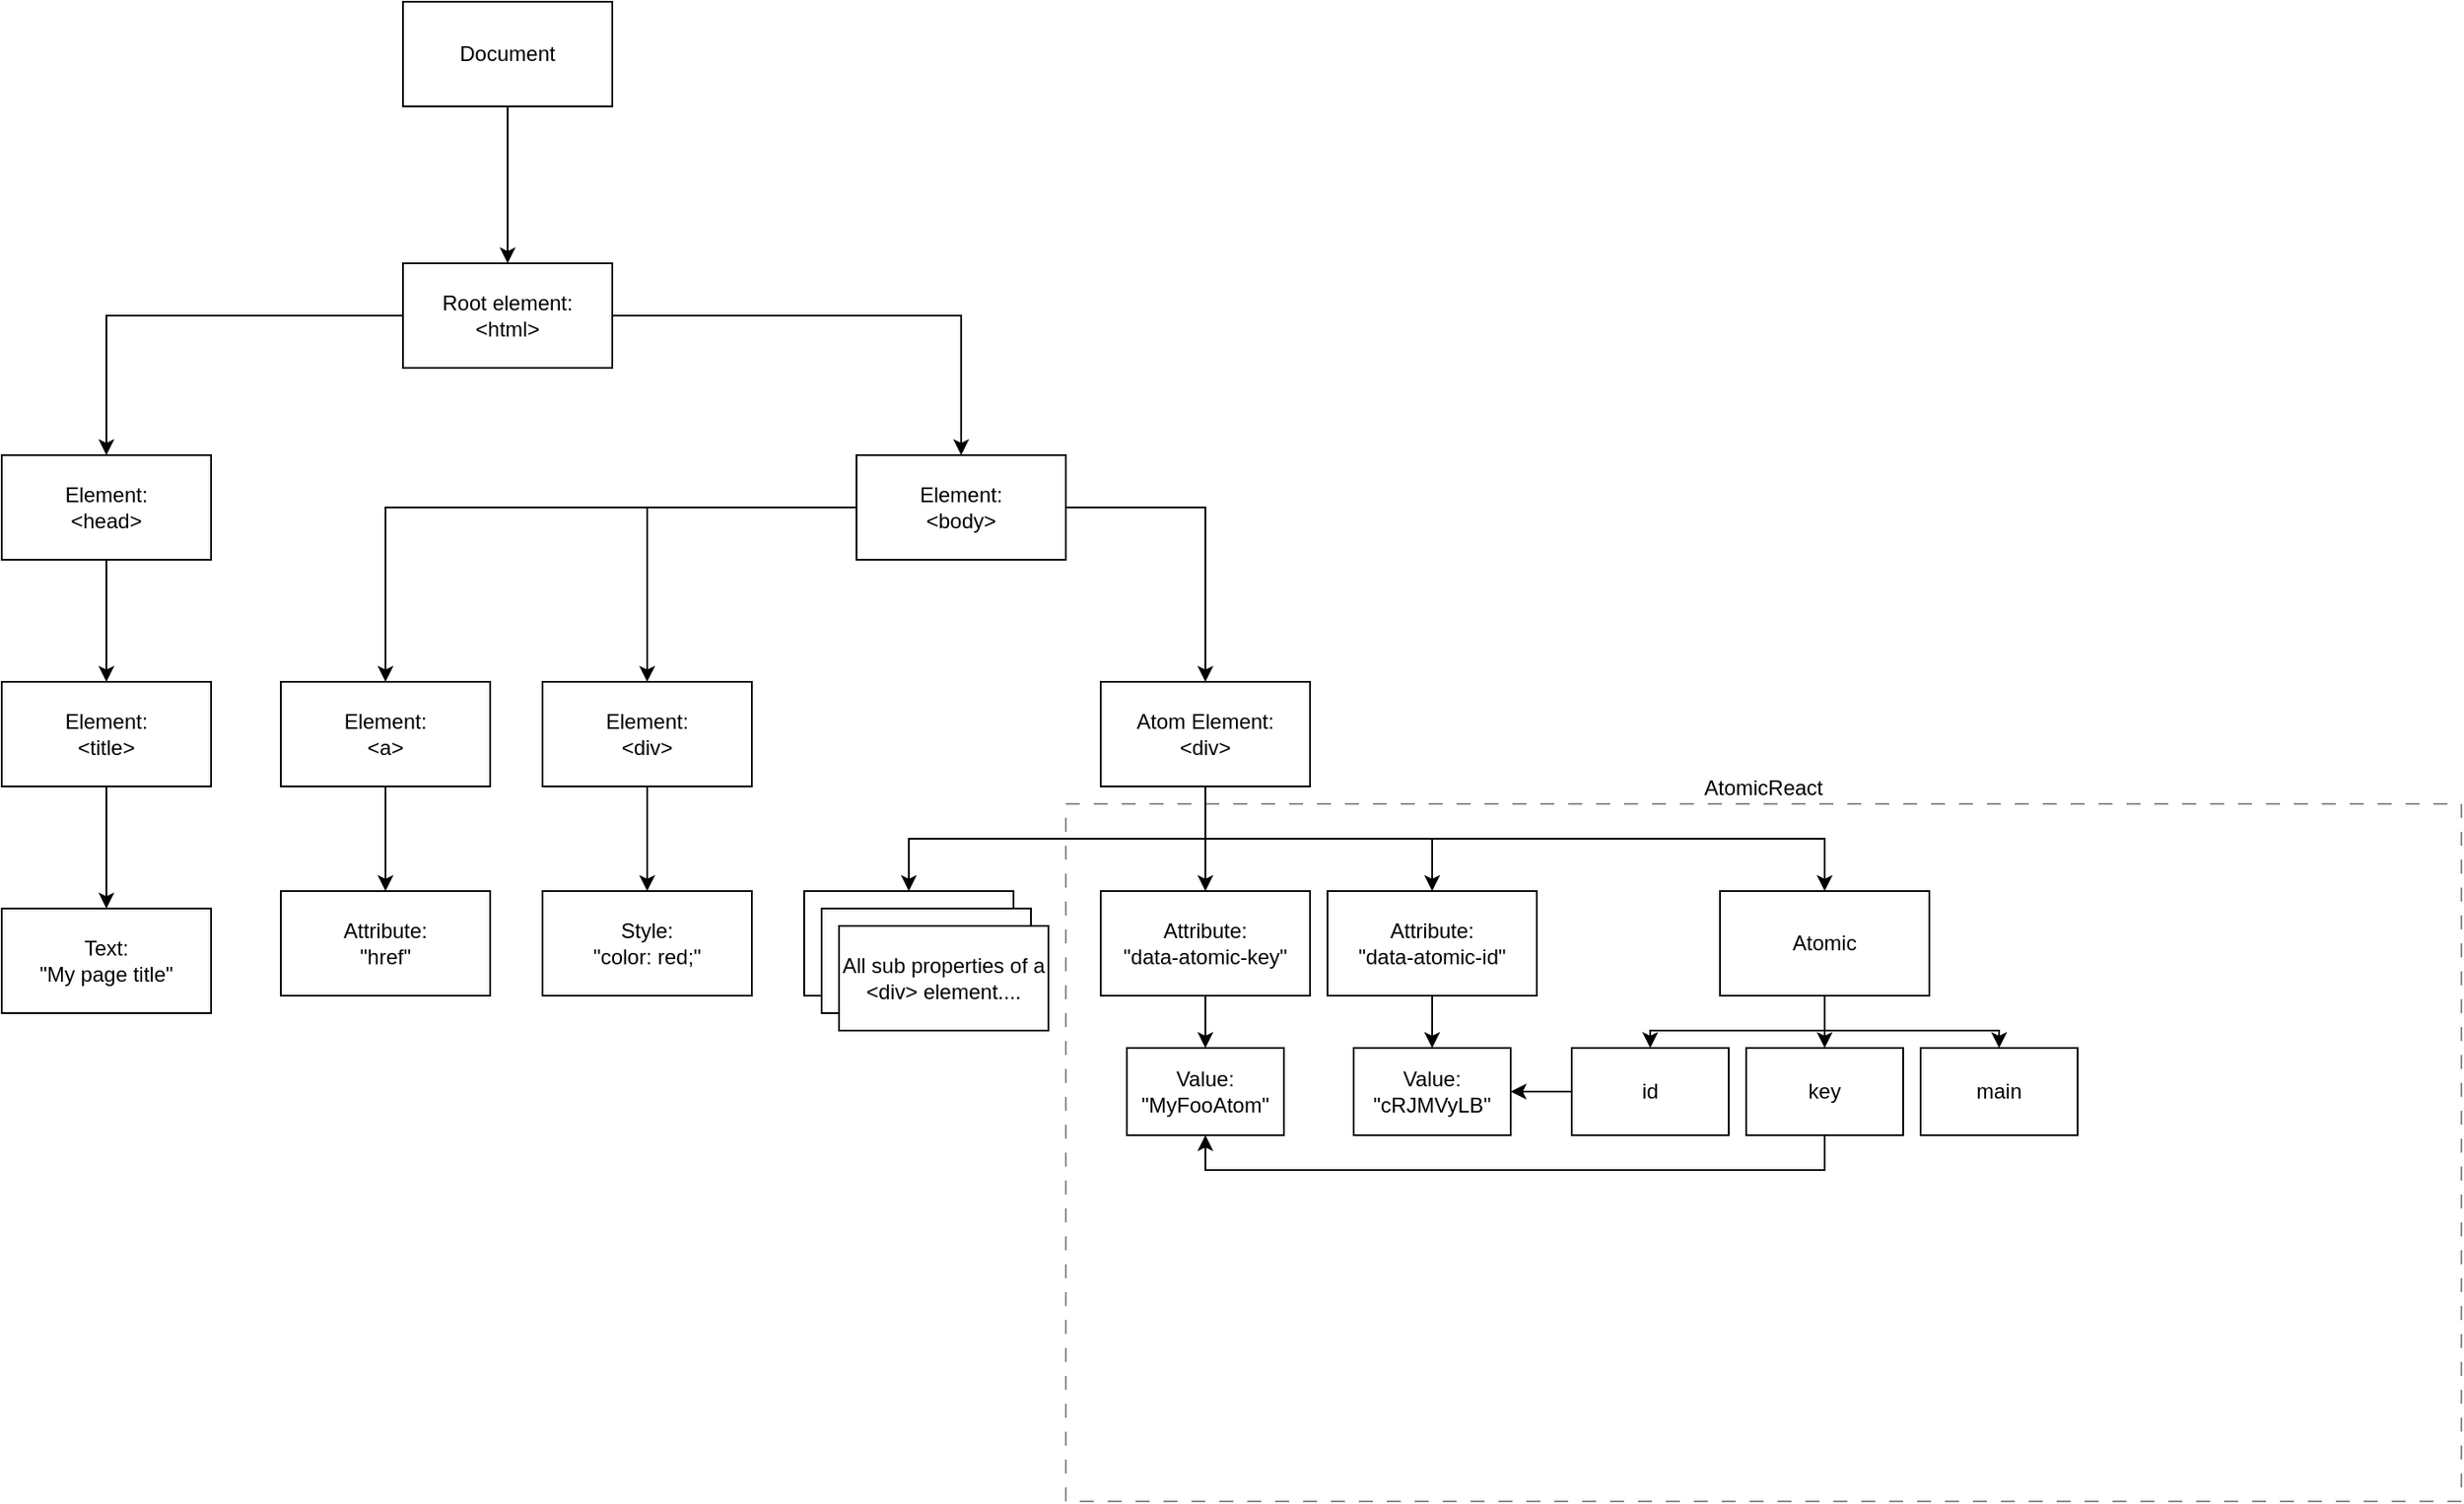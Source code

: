 <mxfile version="21.3.8" type="github">
  <diagram name="Página-1" id="zLWKFBo0BfelDE4MzV_v">
    <mxGraphModel dx="1800" dy="756" grid="1" gridSize="10" guides="1" tooltips="1" connect="1" arrows="1" fold="1" page="1" pageScale="1" pageWidth="1169" pageHeight="827" math="0" shadow="0">
      <root>
        <mxCell id="0" />
        <mxCell id="1" parent="0" />
        <mxCell id="6WKRPhevPJsdUrTBlqI4-23" value="AtomicReact" style="rounded=0;whiteSpace=wrap;html=1;fillColor=none;strokeColor=#8C8C8C;dashed=1;dashPattern=8 8;verticalAlign=bottom;labelPosition=center;verticalLabelPosition=top;align=center;" vertex="1" parent="1">
          <mxGeometry x="630" y="490" width="800" height="400" as="geometry" />
        </mxCell>
        <mxCell id="6WKRPhevPJsdUrTBlqI4-9" style="edgeStyle=orthogonalEdgeStyle;rounded=0;orthogonalLoop=1;jettySize=auto;html=1;" edge="1" parent="1" source="6WKRPhevPJsdUrTBlqI4-1" target="6WKRPhevPJsdUrTBlqI4-2">
          <mxGeometry relative="1" as="geometry" />
        </mxCell>
        <mxCell id="6WKRPhevPJsdUrTBlqI4-1" value="Document" style="rounded=0;whiteSpace=wrap;html=1;" vertex="1" parent="1">
          <mxGeometry x="250" y="30" width="120" height="60" as="geometry" />
        </mxCell>
        <mxCell id="6WKRPhevPJsdUrTBlqI4-10" style="edgeStyle=orthogonalEdgeStyle;rounded=0;orthogonalLoop=1;jettySize=auto;html=1;" edge="1" parent="1" source="6WKRPhevPJsdUrTBlqI4-2" target="6WKRPhevPJsdUrTBlqI4-3">
          <mxGeometry relative="1" as="geometry" />
        </mxCell>
        <mxCell id="6WKRPhevPJsdUrTBlqI4-11" style="edgeStyle=orthogonalEdgeStyle;rounded=0;orthogonalLoop=1;jettySize=auto;html=1;" edge="1" parent="1" source="6WKRPhevPJsdUrTBlqI4-2" target="6WKRPhevPJsdUrTBlqI4-4">
          <mxGeometry relative="1" as="geometry" />
        </mxCell>
        <mxCell id="6WKRPhevPJsdUrTBlqI4-2" value="Root element:&lt;br&gt;&amp;lt;html&amp;gt;" style="rounded=0;whiteSpace=wrap;html=1;" vertex="1" parent="1">
          <mxGeometry x="250" y="180" width="120" height="60" as="geometry" />
        </mxCell>
        <mxCell id="6WKRPhevPJsdUrTBlqI4-7" style="edgeStyle=orthogonalEdgeStyle;rounded=0;orthogonalLoop=1;jettySize=auto;html=1;" edge="1" parent="1" source="6WKRPhevPJsdUrTBlqI4-3" target="6WKRPhevPJsdUrTBlqI4-5">
          <mxGeometry relative="1" as="geometry" />
        </mxCell>
        <mxCell id="6WKRPhevPJsdUrTBlqI4-3" value="Element:&lt;br&gt;&amp;lt;head&amp;gt;" style="rounded=0;whiteSpace=wrap;html=1;" vertex="1" parent="1">
          <mxGeometry x="20" y="290" width="120" height="60" as="geometry" />
        </mxCell>
        <mxCell id="6WKRPhevPJsdUrTBlqI4-16" style="edgeStyle=orthogonalEdgeStyle;rounded=0;orthogonalLoop=1;jettySize=auto;html=1;" edge="1" parent="1" source="6WKRPhevPJsdUrTBlqI4-4" target="6WKRPhevPJsdUrTBlqI4-13">
          <mxGeometry relative="1" as="geometry" />
        </mxCell>
        <mxCell id="6WKRPhevPJsdUrTBlqI4-17" style="edgeStyle=orthogonalEdgeStyle;rounded=0;orthogonalLoop=1;jettySize=auto;html=1;" edge="1" parent="1" source="6WKRPhevPJsdUrTBlqI4-4" target="6WKRPhevPJsdUrTBlqI4-12">
          <mxGeometry relative="1" as="geometry" />
        </mxCell>
        <mxCell id="6WKRPhevPJsdUrTBlqI4-33" style="edgeStyle=orthogonalEdgeStyle;rounded=0;orthogonalLoop=1;jettySize=auto;html=1;entryX=0.5;entryY=0;entryDx=0;entryDy=0;" edge="1" parent="1" source="6WKRPhevPJsdUrTBlqI4-4" target="6WKRPhevPJsdUrTBlqI4-30">
          <mxGeometry relative="1" as="geometry" />
        </mxCell>
        <mxCell id="6WKRPhevPJsdUrTBlqI4-4" value="Element:&lt;br&gt;&amp;lt;body&amp;gt;" style="rounded=0;whiteSpace=wrap;html=1;" vertex="1" parent="1">
          <mxGeometry x="510" y="290" width="120" height="60" as="geometry" />
        </mxCell>
        <mxCell id="6WKRPhevPJsdUrTBlqI4-8" style="edgeStyle=orthogonalEdgeStyle;rounded=0;orthogonalLoop=1;jettySize=auto;html=1;" edge="1" parent="1" source="6WKRPhevPJsdUrTBlqI4-5" target="6WKRPhevPJsdUrTBlqI4-6">
          <mxGeometry relative="1" as="geometry" />
        </mxCell>
        <mxCell id="6WKRPhevPJsdUrTBlqI4-5" value="Element:&lt;br&gt;&amp;lt;title&amp;gt;" style="rounded=0;whiteSpace=wrap;html=1;" vertex="1" parent="1">
          <mxGeometry x="20" y="420" width="120" height="60" as="geometry" />
        </mxCell>
        <mxCell id="6WKRPhevPJsdUrTBlqI4-6" value="&lt;div&gt;Text:&lt;/div&gt;&lt;div&gt;&quot;My page title&quot;&lt;br&gt;&lt;/div&gt;" style="rounded=0;whiteSpace=wrap;html=1;" vertex="1" parent="1">
          <mxGeometry x="20" y="550" width="120" height="60" as="geometry" />
        </mxCell>
        <mxCell id="6WKRPhevPJsdUrTBlqI4-19" style="edgeStyle=orthogonalEdgeStyle;rounded=0;orthogonalLoop=1;jettySize=auto;html=1;" edge="1" parent="1" source="6WKRPhevPJsdUrTBlqI4-12" target="6WKRPhevPJsdUrTBlqI4-18">
          <mxGeometry relative="1" as="geometry" />
        </mxCell>
        <mxCell id="6WKRPhevPJsdUrTBlqI4-21" style="edgeStyle=orthogonalEdgeStyle;rounded=0;orthogonalLoop=1;jettySize=auto;html=1;exitX=0.5;exitY=1;exitDx=0;exitDy=0;" edge="1" parent="1" source="6WKRPhevPJsdUrTBlqI4-12" target="6WKRPhevPJsdUrTBlqI4-20">
          <mxGeometry relative="1" as="geometry" />
        </mxCell>
        <mxCell id="6WKRPhevPJsdUrTBlqI4-28" style="edgeStyle=orthogonalEdgeStyle;rounded=0;orthogonalLoop=1;jettySize=auto;html=1;entryX=0.5;entryY=0;entryDx=0;entryDy=0;exitX=0.5;exitY=1;exitDx=0;exitDy=0;" edge="1" parent="1" source="6WKRPhevPJsdUrTBlqI4-12" target="6WKRPhevPJsdUrTBlqI4-26">
          <mxGeometry relative="1" as="geometry" />
        </mxCell>
        <mxCell id="6WKRPhevPJsdUrTBlqI4-38" style="edgeStyle=orthogonalEdgeStyle;rounded=0;orthogonalLoop=1;jettySize=auto;html=1;exitX=0.5;exitY=1;exitDx=0;exitDy=0;" edge="1" parent="1" source="6WKRPhevPJsdUrTBlqI4-12" target="6WKRPhevPJsdUrTBlqI4-36">
          <mxGeometry relative="1" as="geometry" />
        </mxCell>
        <mxCell id="6WKRPhevPJsdUrTBlqI4-12" value="Atom Element:&lt;br&gt;&amp;lt;div&amp;gt; " style="rounded=0;whiteSpace=wrap;html=1;" vertex="1" parent="1">
          <mxGeometry x="650" y="420" width="120" height="60" as="geometry" />
        </mxCell>
        <mxCell id="6WKRPhevPJsdUrTBlqI4-15" style="edgeStyle=orthogonalEdgeStyle;rounded=0;orthogonalLoop=1;jettySize=auto;html=1;" edge="1" parent="1" source="6WKRPhevPJsdUrTBlqI4-13" target="6WKRPhevPJsdUrTBlqI4-14">
          <mxGeometry relative="1" as="geometry" />
        </mxCell>
        <mxCell id="6WKRPhevPJsdUrTBlqI4-13" value="Element:&lt;br&gt;&amp;lt;div&amp;gt;" style="rounded=0;whiteSpace=wrap;html=1;" vertex="1" parent="1">
          <mxGeometry x="330" y="420" width="120" height="60" as="geometry" />
        </mxCell>
        <mxCell id="6WKRPhevPJsdUrTBlqI4-14" value="&lt;div&gt;Style:&lt;/div&gt;&lt;div&gt;&quot;color: red;&quot;&lt;br&gt;&lt;/div&gt;" style="rounded=0;whiteSpace=wrap;html=1;" vertex="1" parent="1">
          <mxGeometry x="330" y="540" width="120" height="60" as="geometry" />
        </mxCell>
        <mxCell id="6WKRPhevPJsdUrTBlqI4-43" style="edgeStyle=orthogonalEdgeStyle;rounded=0;orthogonalLoop=1;jettySize=auto;html=1;" edge="1" parent="1" source="6WKRPhevPJsdUrTBlqI4-18" target="6WKRPhevPJsdUrTBlqI4-40">
          <mxGeometry relative="1" as="geometry" />
        </mxCell>
        <mxCell id="6WKRPhevPJsdUrTBlqI4-18" value="Attribute:&lt;br&gt;&quot;data-atomic-key&quot;" style="rounded=0;whiteSpace=wrap;html=1;" vertex="1" parent="1">
          <mxGeometry x="650" y="540" width="120" height="60" as="geometry" />
        </mxCell>
        <mxCell id="6WKRPhevPJsdUrTBlqI4-42" style="edgeStyle=orthogonalEdgeStyle;rounded=0;orthogonalLoop=1;jettySize=auto;html=1;" edge="1" parent="1" source="6WKRPhevPJsdUrTBlqI4-20" target="6WKRPhevPJsdUrTBlqI4-41">
          <mxGeometry relative="1" as="geometry" />
        </mxCell>
        <mxCell id="6WKRPhevPJsdUrTBlqI4-20" value="Attribute:&lt;br&gt;&quot;data-atomic-id&quot;" style="rounded=0;whiteSpace=wrap;html=1;" vertex="1" parent="1">
          <mxGeometry x="780" y="540" width="120" height="60" as="geometry" />
        </mxCell>
        <mxCell id="6WKRPhevPJsdUrTBlqI4-27" value="" style="group" vertex="1" connectable="0" parent="1">
          <mxGeometry x="480" y="540" width="140" height="80" as="geometry" />
        </mxCell>
        <mxCell id="6WKRPhevPJsdUrTBlqI4-26" value="" style="rounded=0;whiteSpace=wrap;html=1;" vertex="1" parent="6WKRPhevPJsdUrTBlqI4-27">
          <mxGeometry width="120" height="60" as="geometry" />
        </mxCell>
        <mxCell id="6WKRPhevPJsdUrTBlqI4-22" value="" style="rounded=0;whiteSpace=wrap;html=1;" vertex="1" parent="6WKRPhevPJsdUrTBlqI4-27">
          <mxGeometry x="10" y="10" width="120" height="60" as="geometry" />
        </mxCell>
        <mxCell id="6WKRPhevPJsdUrTBlqI4-25" value="All sub properties of a &amp;lt;div&amp;gt; element...." style="rounded=0;whiteSpace=wrap;html=1;" vertex="1" parent="6WKRPhevPJsdUrTBlqI4-27">
          <mxGeometry x="20" y="20" width="120" height="60" as="geometry" />
        </mxCell>
        <mxCell id="6WKRPhevPJsdUrTBlqI4-32" style="edgeStyle=orthogonalEdgeStyle;rounded=0;orthogonalLoop=1;jettySize=auto;html=1;" edge="1" parent="1" source="6WKRPhevPJsdUrTBlqI4-30" target="6WKRPhevPJsdUrTBlqI4-31">
          <mxGeometry relative="1" as="geometry" />
        </mxCell>
        <mxCell id="6WKRPhevPJsdUrTBlqI4-30" value="Element:&lt;br&gt;&amp;lt;a&amp;gt;" style="rounded=0;whiteSpace=wrap;html=1;" vertex="1" parent="1">
          <mxGeometry x="180" y="420" width="120" height="60" as="geometry" />
        </mxCell>
        <mxCell id="6WKRPhevPJsdUrTBlqI4-31" value="&lt;div&gt;Attribute:&lt;/div&gt;&lt;div&gt;&quot;href&quot;&lt;br&gt;&lt;/div&gt;" style="rounded=0;whiteSpace=wrap;html=1;" vertex="1" parent="1">
          <mxGeometry x="180" y="540" width="120" height="60" as="geometry" />
        </mxCell>
        <mxCell id="6WKRPhevPJsdUrTBlqI4-52" style="edgeStyle=orthogonalEdgeStyle;rounded=0;orthogonalLoop=1;jettySize=auto;html=1;" edge="1" parent="1" source="6WKRPhevPJsdUrTBlqI4-36" target="6WKRPhevPJsdUrTBlqI4-51">
          <mxGeometry relative="1" as="geometry">
            <Array as="points">
              <mxPoint x="1065" y="620" />
              <mxPoint x="965" y="620" />
            </Array>
          </mxGeometry>
        </mxCell>
        <mxCell id="6WKRPhevPJsdUrTBlqI4-55" style="edgeStyle=orthogonalEdgeStyle;rounded=0;orthogonalLoop=1;jettySize=auto;html=1;" edge="1" parent="1" source="6WKRPhevPJsdUrTBlqI4-36" target="6WKRPhevPJsdUrTBlqI4-54">
          <mxGeometry relative="1" as="geometry" />
        </mxCell>
        <mxCell id="6WKRPhevPJsdUrTBlqI4-58" style="edgeStyle=orthogonalEdgeStyle;rounded=0;orthogonalLoop=1;jettySize=auto;html=1;" edge="1" parent="1" source="6WKRPhevPJsdUrTBlqI4-36" target="6WKRPhevPJsdUrTBlqI4-57">
          <mxGeometry relative="1" as="geometry">
            <Array as="points">
              <mxPoint x="1065" y="620" />
              <mxPoint x="1165" y="620" />
            </Array>
          </mxGeometry>
        </mxCell>
        <mxCell id="6WKRPhevPJsdUrTBlqI4-36" value="Atomic" style="rounded=0;whiteSpace=wrap;html=1;" vertex="1" parent="1">
          <mxGeometry x="1005" y="540" width="120" height="60" as="geometry" />
        </mxCell>
        <mxCell id="6WKRPhevPJsdUrTBlqI4-40" value="&lt;div&gt;Value:&lt;/div&gt;&lt;div&gt;&quot;MyFooAtom&quot;&lt;br&gt;&lt;/div&gt;" style="rounded=0;whiteSpace=wrap;html=1;" vertex="1" parent="1">
          <mxGeometry x="665" y="630" width="90" height="50" as="geometry" />
        </mxCell>
        <mxCell id="6WKRPhevPJsdUrTBlqI4-41" value="&lt;div&gt;Value:&lt;/div&gt;&lt;div&gt;&quot;cRJMVyLB&quot;&lt;br&gt;&lt;/div&gt;" style="rounded=0;whiteSpace=wrap;html=1;" vertex="1" parent="1">
          <mxGeometry x="795" y="630" width="90" height="50" as="geometry" />
        </mxCell>
        <mxCell id="6WKRPhevPJsdUrTBlqI4-53" style="edgeStyle=orthogonalEdgeStyle;rounded=0;orthogonalLoop=1;jettySize=auto;html=1;" edge="1" parent="1" source="6WKRPhevPJsdUrTBlqI4-51" target="6WKRPhevPJsdUrTBlqI4-41">
          <mxGeometry relative="1" as="geometry" />
        </mxCell>
        <mxCell id="6WKRPhevPJsdUrTBlqI4-51" value="id" style="rounded=0;whiteSpace=wrap;html=1;" vertex="1" parent="1">
          <mxGeometry x="920" y="630" width="90" height="50" as="geometry" />
        </mxCell>
        <mxCell id="6WKRPhevPJsdUrTBlqI4-56" style="edgeStyle=orthogonalEdgeStyle;rounded=0;orthogonalLoop=1;jettySize=auto;html=1;" edge="1" parent="1" source="6WKRPhevPJsdUrTBlqI4-54" target="6WKRPhevPJsdUrTBlqI4-40">
          <mxGeometry relative="1" as="geometry">
            <Array as="points">
              <mxPoint x="1065" y="700" />
              <mxPoint x="710" y="700" />
            </Array>
          </mxGeometry>
        </mxCell>
        <mxCell id="6WKRPhevPJsdUrTBlqI4-54" value="key" style="rounded=0;whiteSpace=wrap;html=1;" vertex="1" parent="1">
          <mxGeometry x="1020" y="630" width="90" height="50" as="geometry" />
        </mxCell>
        <mxCell id="6WKRPhevPJsdUrTBlqI4-57" value="main" style="rounded=0;whiteSpace=wrap;html=1;" vertex="1" parent="1">
          <mxGeometry x="1120" y="630" width="90" height="50" as="geometry" />
        </mxCell>
      </root>
    </mxGraphModel>
  </diagram>
</mxfile>
